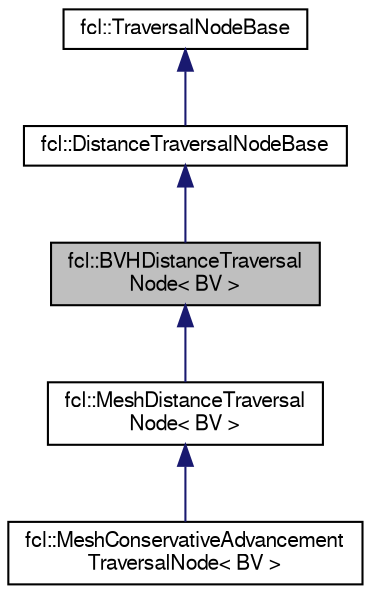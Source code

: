 digraph "fcl::BVHDistanceTraversalNode&lt; BV &gt;"
{
  edge [fontname="FreeSans",fontsize="10",labelfontname="FreeSans",labelfontsize="10"];
  node [fontname="FreeSans",fontsize="10",shape=record];
  Node1 [label="fcl::BVHDistanceTraversal\lNode\< BV \>",height=0.2,width=0.4,color="black", fillcolor="grey75", style="filled" fontcolor="black"];
  Node2 -> Node1 [dir="back",color="midnightblue",fontsize="10",style="solid",fontname="FreeSans"];
  Node2 [label="fcl::DistanceTraversalNodeBase",height=0.2,width=0.4,color="black", fillcolor="white", style="filled",URL="$a00046.html",tooltip="Node structure encoding the information required for distance traversal. "];
  Node3 -> Node2 [dir="back",color="midnightblue",fontsize="10",style="solid",fontname="FreeSans"];
  Node3 [label="fcl::TraversalNodeBase",height=0.2,width=0.4,color="black", fillcolor="white", style="filled",URL="$a00214.html",tooltip="Node structure encoding the information required for traversal. "];
  Node1 -> Node4 [dir="back",color="midnightblue",fontsize="10",style="solid",fontname="FreeSans"];
  Node4 [label="fcl::MeshDistanceTraversal\lNode\< BV \>",height=0.2,width=0.4,color="black", fillcolor="white", style="filled",URL="$a00098.html",tooltip="Traversal node for distance computation between two meshes. "];
  Node4 -> Node5 [dir="back",color="midnightblue",fontsize="10",style="solid",fontname="FreeSans"];
  Node5 [label="fcl::MeshConservativeAdvancement\lTraversalNode\< BV \>",height=0.2,width=0.4,color="black", fillcolor="white", style="filled",URL="$a00094.html",tooltip="continuous collision node using conservative advancement. when using this default version..."];
}

